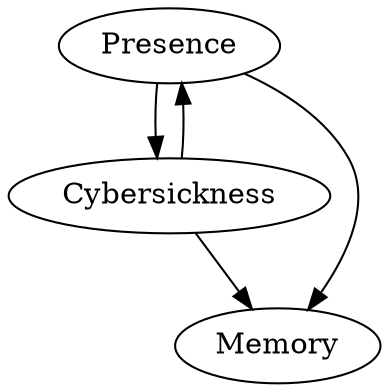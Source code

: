 digraph Mania_Chalmers_2001 {
"Presence" -> "Cybersickness" [type="a"]
"Cybersickness" -> "Presence" [type="a"]
"Cybersickness" -> "Memory" [type="m"]
"Presence" -> "Memory" [type="m"]
}
